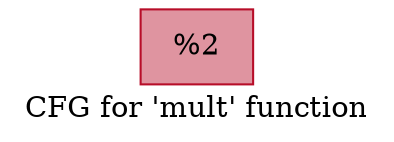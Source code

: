 digraph "CFG for 'mult' function" {
	label="CFG for 'mult' function";

	Node0x55d7e25257a0 [shape=record,color="#b70d28ff", style=filled, fillcolor="#b70d2870",label="{%2 }"];
}

